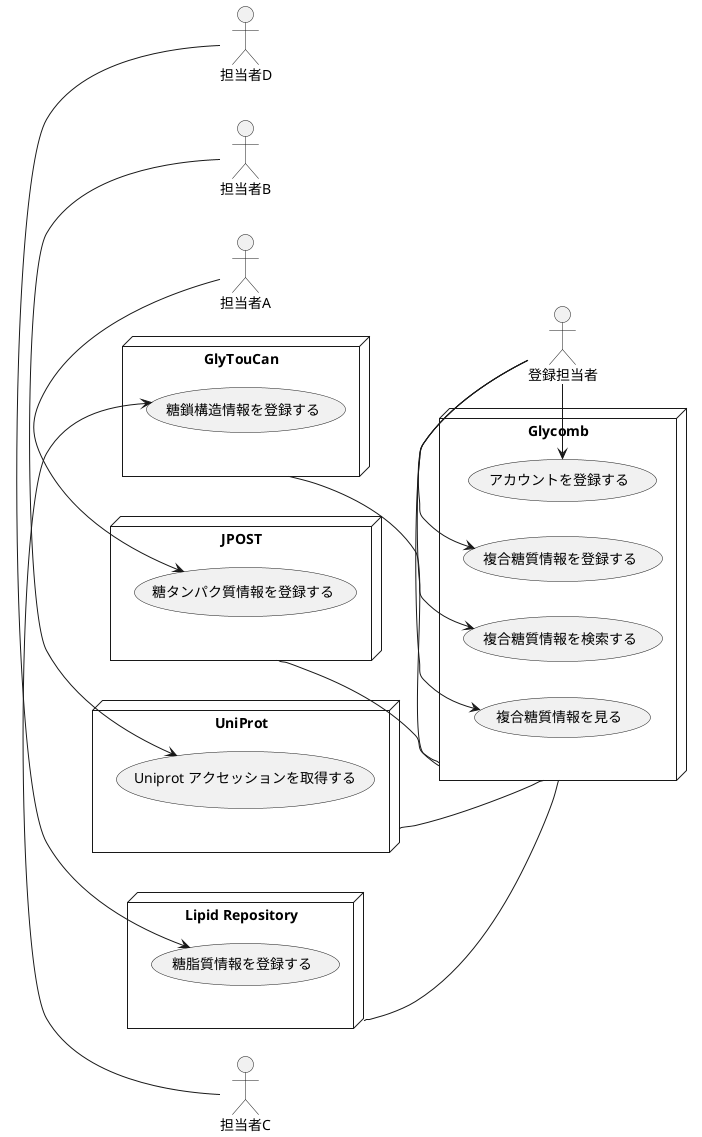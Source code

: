 @startuml

'actor'
actor 登録担当者
actor 担当者A
actor 担当者B
actor 担当者C
actor 担当者D
'actor 管理者

'usecase'

left to right direction

node "GlyTouCan" as glytoucan {
担当者C -right-> (糖鎖構造情報を登録する)
}

node "Glycomb" as glycomb {
登録担当者 -right-> (アカウントを登録する)
登録担当者 -right-> (複合糖質情報を登録する)
登録担当者 -right-> (複合糖質情報を検索する)
登録担当者 -right-> (複合糖質情報を見る)
}

node "JPOST" as jpost {
担当者A -right-> (糖タンパク質情報を登録する)
}

node "UniProt" as uniprot {
担当者B -right-> (Uniprot アクセッションを取得する)
}

node "Lipid Repository" as lipidr {
担当者D -right->  (糖脂質情報を登録する)
}
'linking'
'glycomb -- glytoucan
uniprot -- glycomb
jpost -- glycomb
glytoucan -- glycomb
lipidr -- glycomb

/'
rectangle Glycombシステム{
登録担当者 -right-> (アカウントを登録する)
登録担当者 -right-> (複合糖質情報を登録する)
登録担当者 -right-> (複合糖質情報を検索する)
登録担当者 -right-> (複合糖質情報を見る)
登録担当者 -right-> (ドキュメントを見る)
登録担当者 -right-> (複合糖質情報を更新する)
登録担当者 -right-> (ユーザー情報を更新する)
管理者 -right-> (複合糖質情報を登録する)
管理者 -right-> (複合糖質情報を検索する)
管理者 -right-> (複合糖質情報を見る)
管理者 -right-> (ドキュメントを見る)
管理者 -right-> (ユーザー情報を見る)
管理者 -right-> (複合糖質情報を更新する)
管理者 -right-> (ドキュメントを更新する)
管理者 -right-> (ユーザー情報を更新する)
}
'/


@enduml

